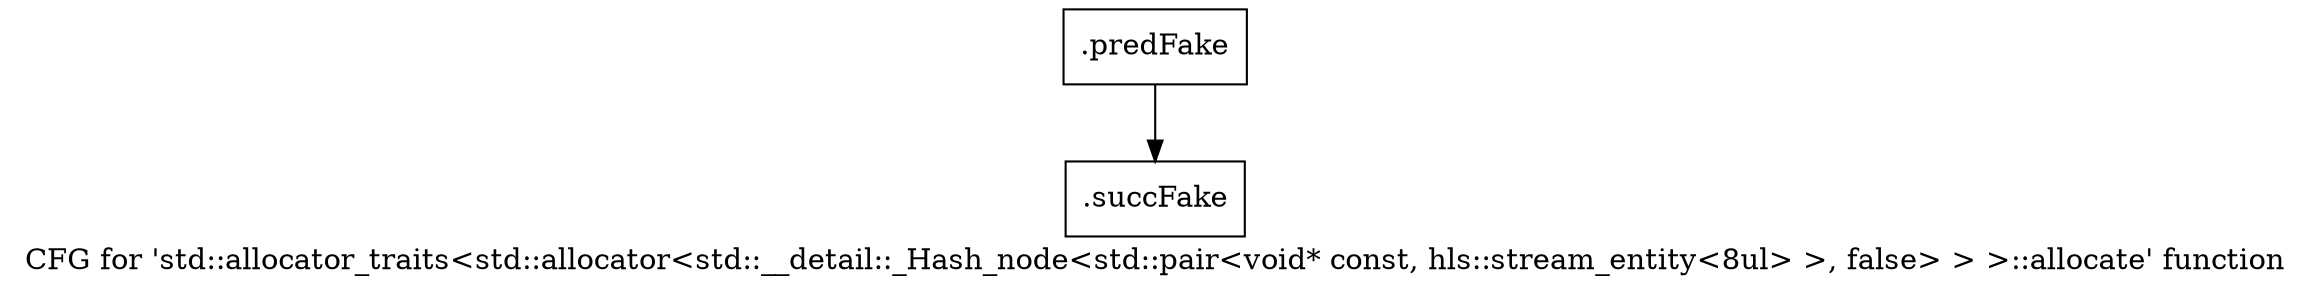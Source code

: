 digraph "CFG for 'std::allocator_traits\<std::allocator\<std::__detail::_Hash_node\<std::pair\<void* const, hls::stream_entity\<8ul\> \>, false\> \> \>::allocate' function" {
	label="CFG for 'std::allocator_traits\<std::allocator\<std::__detail::_Hash_node\<std::pair\<void* const, hls::stream_entity\<8ul\> \>, false\> \> \>::allocate' function";

	Node0x5a2bd00 [shape=record,filename="",linenumber="",label="{.predFake}"];
	Node0x5a2bd00 -> Node0x6170d80[ callList="" memoryops="" filename="/mnt/xilinx/Vitis_HLS/2021.2/tps/lnx64/gcc-6.2.0/lib/gcc/x86_64-pc-linux-gnu/6.2.0/../../../../include/c++/6.2.0/bits/alloc_traits.h" execusionnum="3"];
	Node0x6170d80 [shape=record,filename="/mnt/xilinx/Vitis_HLS/2021.2/tps/lnx64/gcc-6.2.0/lib/gcc/x86_64-pc-linux-gnu/6.2.0/../../../../include/c++/6.2.0/bits/alloc_traits.h",linenumber="416",label="{.succFake}"];
}
